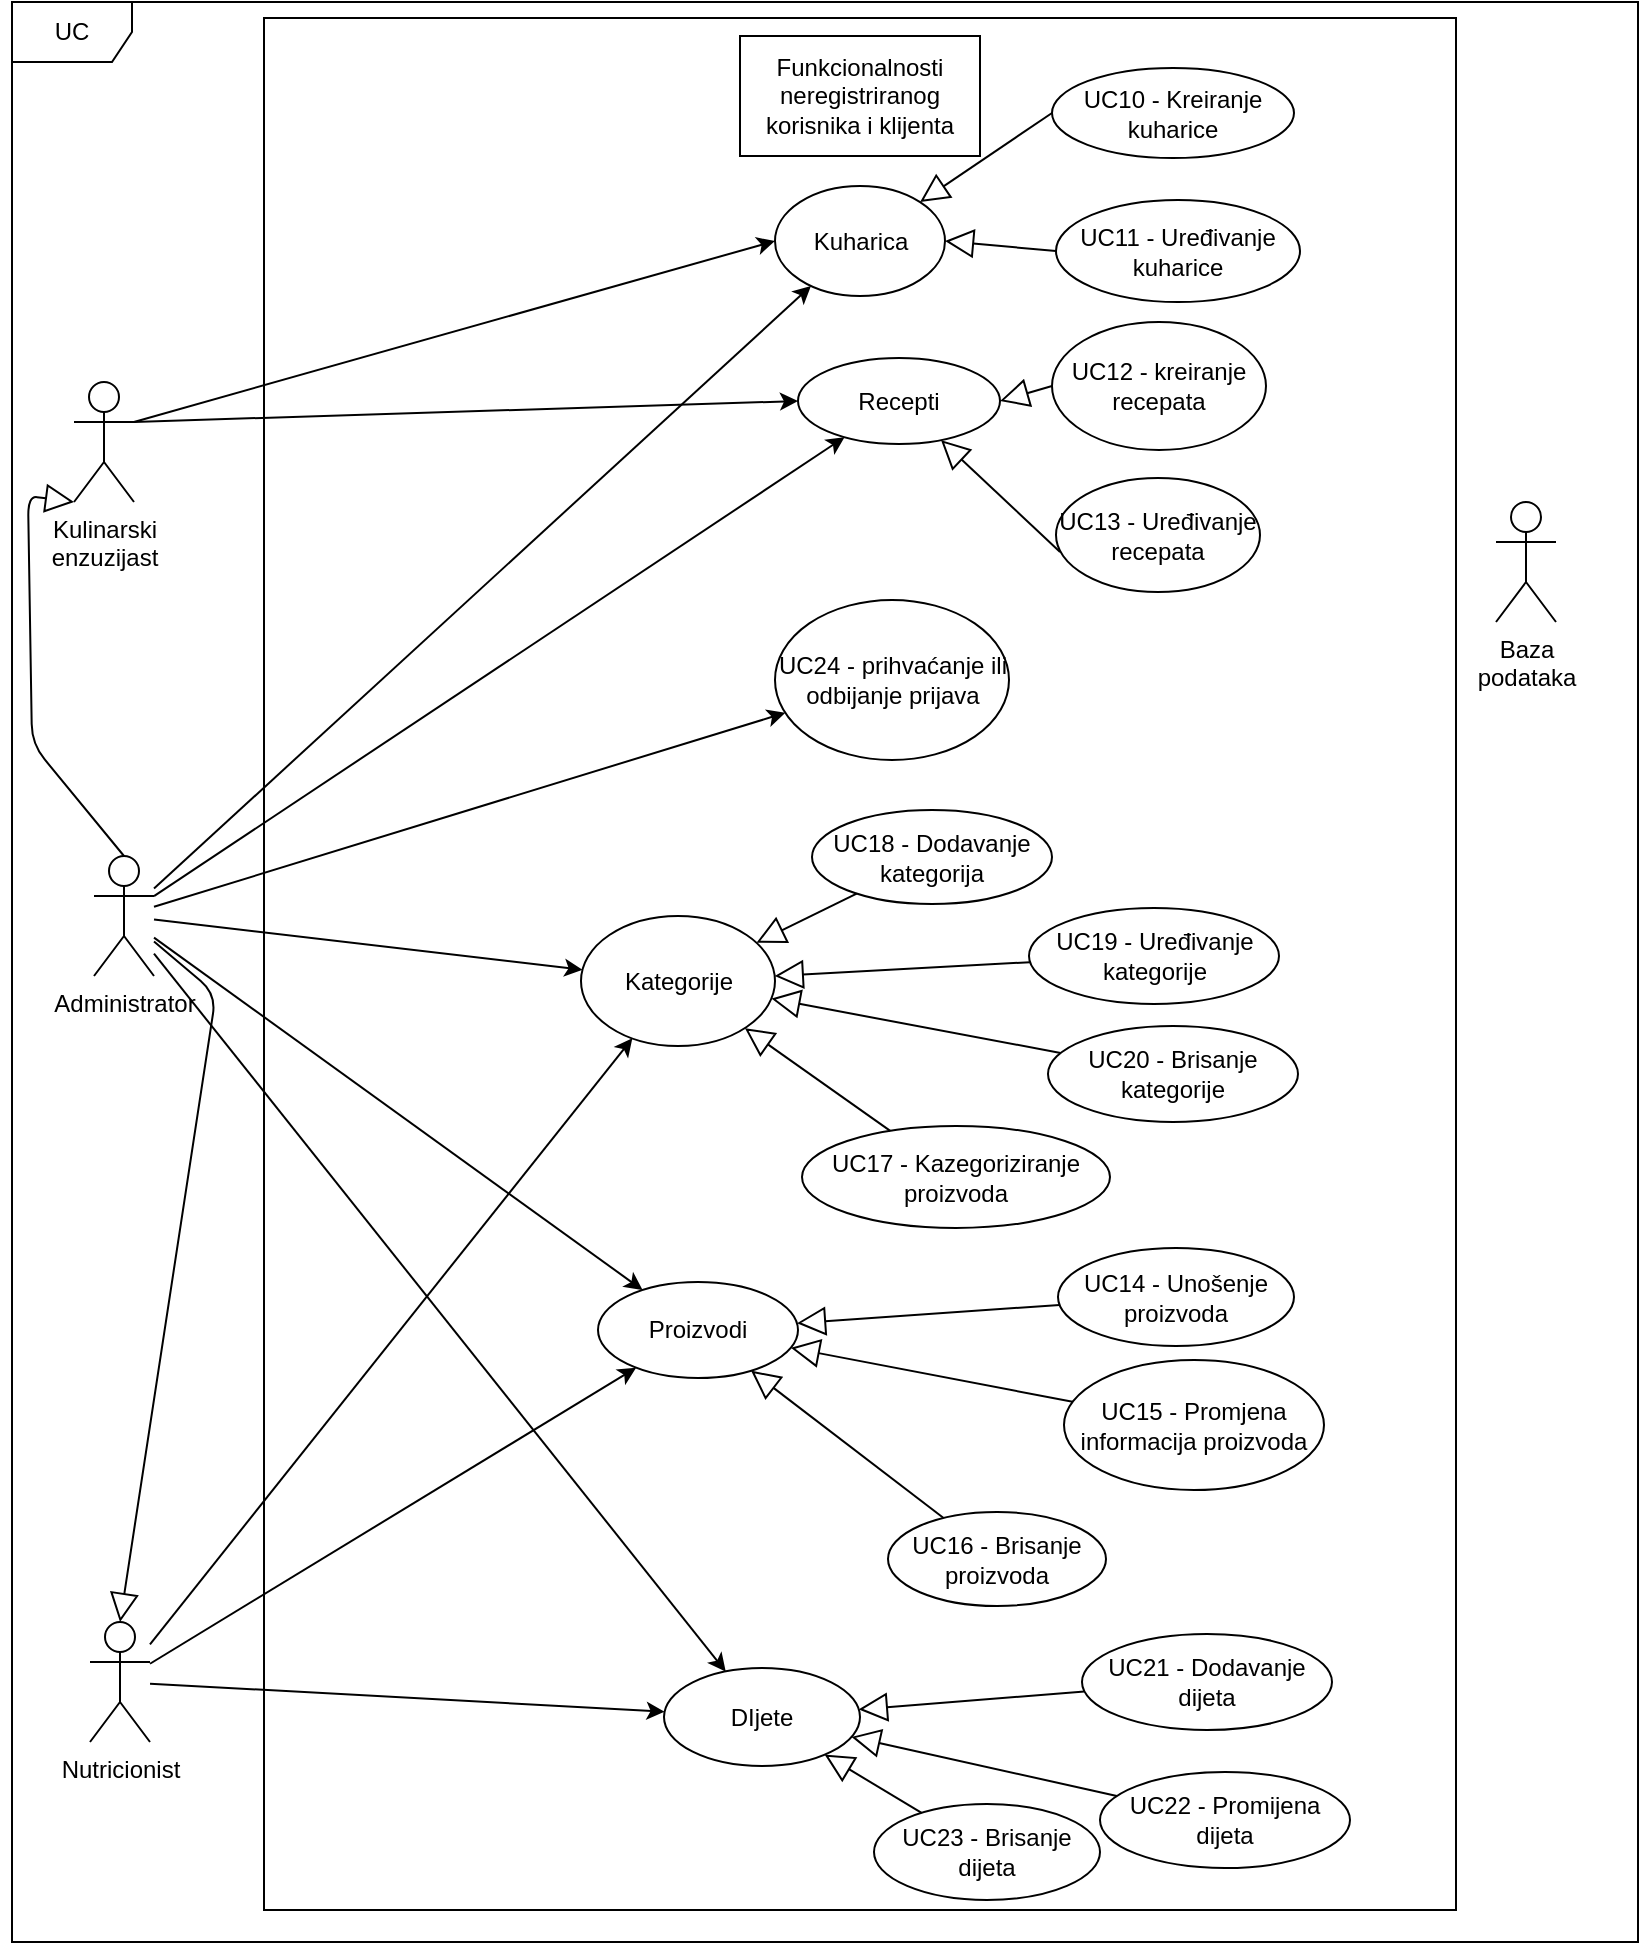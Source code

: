 <mxfile version="22.0.3" type="device">
  <diagram name="Page-1" id="IuWDUzWmtIm5BIKycKUD">
    <mxGraphModel dx="2261" dy="848" grid="0" gridSize="10" guides="1" tooltips="1" connect="1" arrows="1" fold="1" page="1" pageScale="1" pageWidth="827" pageHeight="1169" math="0" shadow="0">
      <root>
        <mxCell id="0" />
        <mxCell id="1" parent="0" />
        <mxCell id="sN1W6ue-IwQGPCZ0PJ_L-9" value="" style="html=1;whiteSpace=wrap;" vertex="1" parent="1">
          <mxGeometry x="130" y="88" width="596" height="946" as="geometry" />
        </mxCell>
        <object label="Kulinarski&lt;br&gt;enzuzijast" id="iZ5z3zRYvJ98u1DtFYDs-2">
          <mxCell style="shape=umlActor;verticalLabelPosition=bottom;verticalAlign=top;html=1;outlineConnect=0;labelBackgroundColor=none;rounded=0;" parent="1" vertex="1">
            <mxGeometry x="35" y="270" width="30" height="60" as="geometry" />
          </mxCell>
        </object>
        <mxCell id="iZ5z3zRYvJ98u1DtFYDs-4" value="Nutricionist" style="shape=umlActor;verticalLabelPosition=bottom;verticalAlign=top;html=1;outlineConnect=0;labelBackgroundColor=none;rounded=0;" parent="1" vertex="1">
          <mxGeometry x="43" y="890" width="30" height="60" as="geometry" />
        </mxCell>
        <mxCell id="sN1W6ue-IwQGPCZ0PJ_L-3" value="Baza&lt;br&gt;podataka" style="shape=umlActor;verticalLabelPosition=bottom;verticalAlign=top;html=1;outlineConnect=0;" vertex="1" parent="1">
          <mxGeometry x="746" y="330" width="30" height="60" as="geometry" />
        </mxCell>
        <mxCell id="sN1W6ue-IwQGPCZ0PJ_L-7" value="UC" style="shape=umlFrame;whiteSpace=wrap;html=1;pointerEvents=0;" vertex="1" parent="1">
          <mxGeometry x="4" y="80" width="813" height="970" as="geometry" />
        </mxCell>
        <mxCell id="sN1W6ue-IwQGPCZ0PJ_L-10" value="Funkcionalnosti neregistriranog korisnika i klijenta" style="rounded=0;whiteSpace=wrap;html=1;" vertex="1" parent="1">
          <mxGeometry x="368" y="97" width="120" height="60" as="geometry" />
        </mxCell>
        <mxCell id="sN1W6ue-IwQGPCZ0PJ_L-17" value="Kuharica" style="ellipse;whiteSpace=wrap;html=1;" vertex="1" parent="1">
          <mxGeometry x="385.5" y="172" width="85" height="55" as="geometry" />
        </mxCell>
        <mxCell id="sN1W6ue-IwQGPCZ0PJ_L-18" value="UC10 - Kreiranje kuharice" style="ellipse;whiteSpace=wrap;html=1;" vertex="1" parent="1">
          <mxGeometry x="524" y="113" width="121" height="45" as="geometry" />
        </mxCell>
        <mxCell id="sN1W6ue-IwQGPCZ0PJ_L-19" value="UC11 - Uređivanje kuharice" style="ellipse;whiteSpace=wrap;html=1;" vertex="1" parent="1">
          <mxGeometry x="526" y="179" width="122" height="51" as="geometry" />
        </mxCell>
        <mxCell id="sN1W6ue-IwQGPCZ0PJ_L-20" value="" style="endArrow=classic;html=1;exitX=1;exitY=0.333;exitDx=0;exitDy=0;exitPerimeter=0;entryX=0;entryY=0.5;entryDx=0;entryDy=0;" edge="1" parent="1" source="iZ5z3zRYvJ98u1DtFYDs-2" target="sN1W6ue-IwQGPCZ0PJ_L-17">
          <mxGeometry width="50" height="50" relative="1" as="geometry">
            <mxPoint x="667" y="405" as="sourcePoint" />
            <mxPoint x="717" y="355" as="targetPoint" />
          </mxGeometry>
        </mxCell>
        <mxCell id="sN1W6ue-IwQGPCZ0PJ_L-21" value="" style="edgeStyle=none;html=1;endArrow=block;endFill=0;endSize=12;verticalAlign=bottom;exitX=0;exitY=0.5;exitDx=0;exitDy=0;entryX=1;entryY=0.5;entryDx=0;entryDy=0;" edge="1" parent="1" source="sN1W6ue-IwQGPCZ0PJ_L-19" target="sN1W6ue-IwQGPCZ0PJ_L-17">
          <mxGeometry width="160" relative="1" as="geometry">
            <mxPoint x="612" y="380" as="sourcePoint" />
            <mxPoint x="772" y="380" as="targetPoint" />
          </mxGeometry>
        </mxCell>
        <mxCell id="sN1W6ue-IwQGPCZ0PJ_L-23" value="" style="edgeStyle=none;html=1;endArrow=block;endFill=0;endSize=12;verticalAlign=bottom;entryX=1;entryY=0;entryDx=0;entryDy=0;exitX=0;exitY=0.5;exitDx=0;exitDy=0;" edge="1" parent="1" source="sN1W6ue-IwQGPCZ0PJ_L-18" target="sN1W6ue-IwQGPCZ0PJ_L-17">
          <mxGeometry width="160" relative="1" as="geometry">
            <mxPoint x="612" y="380" as="sourcePoint" />
            <mxPoint x="772" y="380" as="targetPoint" />
          </mxGeometry>
        </mxCell>
        <mxCell id="sN1W6ue-IwQGPCZ0PJ_L-24" value="Recepti" style="ellipse;whiteSpace=wrap;html=1;" vertex="1" parent="1">
          <mxGeometry x="397" y="258" width="101" height="43" as="geometry" />
        </mxCell>
        <mxCell id="sN1W6ue-IwQGPCZ0PJ_L-25" value="UC12 - kreiranje recepata" style="ellipse;whiteSpace=wrap;html=1;" vertex="1" parent="1">
          <mxGeometry x="524" y="240" width="107" height="64" as="geometry" />
        </mxCell>
        <mxCell id="sN1W6ue-IwQGPCZ0PJ_L-26" value="UC13 - Uređivanje recepata" style="ellipse;whiteSpace=wrap;html=1;" vertex="1" parent="1">
          <mxGeometry x="526" y="318" width="102" height="57" as="geometry" />
        </mxCell>
        <mxCell id="sN1W6ue-IwQGPCZ0PJ_L-27" value="" style="endArrow=classic;html=1;exitX=1;exitY=0.333;exitDx=0;exitDy=0;exitPerimeter=0;entryX=0;entryY=0.5;entryDx=0;entryDy=0;" edge="1" parent="1" source="iZ5z3zRYvJ98u1DtFYDs-2" target="sN1W6ue-IwQGPCZ0PJ_L-24">
          <mxGeometry width="50" height="50" relative="1" as="geometry">
            <mxPoint x="547" y="405" as="sourcePoint" />
            <mxPoint x="597" y="355" as="targetPoint" />
          </mxGeometry>
        </mxCell>
        <mxCell id="sN1W6ue-IwQGPCZ0PJ_L-28" value="" style="edgeStyle=none;html=1;endArrow=block;endFill=0;endSize=12;verticalAlign=bottom;exitX=0.02;exitY=0.649;exitDx=0;exitDy=0;exitPerimeter=0;" edge="1" parent="1" source="sN1W6ue-IwQGPCZ0PJ_L-26" target="sN1W6ue-IwQGPCZ0PJ_L-24">
          <mxGeometry width="160" relative="1" as="geometry">
            <mxPoint x="492" y="380" as="sourcePoint" />
            <mxPoint x="652" y="380" as="targetPoint" />
          </mxGeometry>
        </mxCell>
        <mxCell id="sN1W6ue-IwQGPCZ0PJ_L-29" value="" style="edgeStyle=none;html=1;endArrow=block;endFill=0;endSize=12;verticalAlign=bottom;exitX=0;exitY=0.5;exitDx=0;exitDy=0;entryX=1;entryY=0.5;entryDx=0;entryDy=0;" edge="1" parent="1" source="sN1W6ue-IwQGPCZ0PJ_L-25" target="sN1W6ue-IwQGPCZ0PJ_L-24">
          <mxGeometry width="160" relative="1" as="geometry">
            <mxPoint x="492" y="380" as="sourcePoint" />
            <mxPoint x="652" y="380" as="targetPoint" />
          </mxGeometry>
        </mxCell>
        <mxCell id="sN1W6ue-IwQGPCZ0PJ_L-30" value="Administrator" style="shape=umlActor;verticalLabelPosition=bottom;verticalAlign=top;html=1;outlineConnect=0;" vertex="1" parent="1">
          <mxGeometry x="45" y="507" width="30" height="60" as="geometry" />
        </mxCell>
        <mxCell id="sN1W6ue-IwQGPCZ0PJ_L-33" value="" style="edgeStyle=none;html=1;endArrow=block;endFill=0;endSize=12;verticalAlign=bottom;entryX=0.5;entryY=0;entryDx=0;entryDy=0;entryPerimeter=0;" edge="1" parent="1" source="sN1W6ue-IwQGPCZ0PJ_L-30" target="iZ5z3zRYvJ98u1DtFYDs-4">
          <mxGeometry width="160" relative="1" as="geometry">
            <mxPoint x="492" y="620" as="sourcePoint" />
            <mxPoint x="652" y="620" as="targetPoint" />
            <Array as="points">
              <mxPoint x="106" y="576" />
            </Array>
          </mxGeometry>
        </mxCell>
        <mxCell id="sN1W6ue-IwQGPCZ0PJ_L-34" value="" style="edgeStyle=none;html=1;endArrow=block;endFill=0;endSize=12;verticalAlign=bottom;exitX=0.5;exitY=0;exitDx=0;exitDy=0;exitPerimeter=0;entryX=0;entryY=1;entryDx=0;entryDy=0;entryPerimeter=0;" edge="1" parent="1" source="sN1W6ue-IwQGPCZ0PJ_L-30" target="iZ5z3zRYvJ98u1DtFYDs-2">
          <mxGeometry width="160" relative="1" as="geometry">
            <mxPoint x="492" y="620" as="sourcePoint" />
            <mxPoint x="652" y="620" as="targetPoint" />
            <Array as="points">
              <mxPoint x="14" y="451" />
              <mxPoint x="12" y="327" />
            </Array>
          </mxGeometry>
        </mxCell>
        <mxCell id="sN1W6ue-IwQGPCZ0PJ_L-35" value="UC24 - prihvaćanje ili odbijanje prijava" style="ellipse;whiteSpace=wrap;html=1;" vertex="1" parent="1">
          <mxGeometry x="385.5" y="379" width="117" height="80" as="geometry" />
        </mxCell>
        <mxCell id="sN1W6ue-IwQGPCZ0PJ_L-36" value="" style="endArrow=classic;html=1;" edge="1" parent="1" source="sN1W6ue-IwQGPCZ0PJ_L-30" target="sN1W6ue-IwQGPCZ0PJ_L-35">
          <mxGeometry width="50" height="50" relative="1" as="geometry">
            <mxPoint x="547" y="645" as="sourcePoint" />
            <mxPoint x="597" y="595" as="targetPoint" />
          </mxGeometry>
        </mxCell>
        <mxCell id="sN1W6ue-IwQGPCZ0PJ_L-37" value="" style="endArrow=classic;html=1;" edge="1" parent="1" source="sN1W6ue-IwQGPCZ0PJ_L-30" target="sN1W6ue-IwQGPCZ0PJ_L-17">
          <mxGeometry width="50" height="50" relative="1" as="geometry">
            <mxPoint x="547" y="645" as="sourcePoint" />
            <mxPoint x="597" y="595" as="targetPoint" />
          </mxGeometry>
        </mxCell>
        <mxCell id="sN1W6ue-IwQGPCZ0PJ_L-38" value="" style="endArrow=classic;html=1;" edge="1" parent="1" source="sN1W6ue-IwQGPCZ0PJ_L-30" target="sN1W6ue-IwQGPCZ0PJ_L-24">
          <mxGeometry width="50" height="50" relative="1" as="geometry">
            <mxPoint x="547" y="645" as="sourcePoint" />
            <mxPoint x="597" y="595" as="targetPoint" />
          </mxGeometry>
        </mxCell>
        <mxCell id="sN1W6ue-IwQGPCZ0PJ_L-39" value="Proizvodi" style="ellipse;whiteSpace=wrap;html=1;" vertex="1" parent="1">
          <mxGeometry x="297" y="720" width="100" height="48" as="geometry" />
        </mxCell>
        <mxCell id="sN1W6ue-IwQGPCZ0PJ_L-40" value="Kategorije" style="ellipse;whiteSpace=wrap;html=1;" vertex="1" parent="1">
          <mxGeometry x="288.5" y="537" width="97" height="65" as="geometry" />
        </mxCell>
        <mxCell id="sN1W6ue-IwQGPCZ0PJ_L-41" value="DIjete" style="ellipse;whiteSpace=wrap;html=1;" vertex="1" parent="1">
          <mxGeometry x="330" y="913" width="98" height="49" as="geometry" />
        </mxCell>
        <mxCell id="sN1W6ue-IwQGPCZ0PJ_L-42" value="UC14 - Unošenje proizvoda" style="ellipse;whiteSpace=wrap;html=1;" vertex="1" parent="1">
          <mxGeometry x="527" y="703" width="118" height="49" as="geometry" />
        </mxCell>
        <mxCell id="sN1W6ue-IwQGPCZ0PJ_L-56" value="UC15 - Promjena informacija proizvoda" style="ellipse;whiteSpace=wrap;html=1;" vertex="1" parent="1">
          <mxGeometry x="530" y="759" width="130" height="65" as="geometry" />
        </mxCell>
        <mxCell id="sN1W6ue-IwQGPCZ0PJ_L-57" value="UC16 - Brisanje proizvoda" style="ellipse;whiteSpace=wrap;html=1;" vertex="1" parent="1">
          <mxGeometry x="442" y="835" width="109" height="47" as="geometry" />
        </mxCell>
        <mxCell id="sN1W6ue-IwQGPCZ0PJ_L-58" value="UC17 - Kazegoriziranje proizvoda" style="ellipse;whiteSpace=wrap;html=1;" vertex="1" parent="1">
          <mxGeometry x="399" y="642" width="154" height="51" as="geometry" />
        </mxCell>
        <mxCell id="sN1W6ue-IwQGPCZ0PJ_L-59" value="UC18 - Dodavanje kategorija" style="ellipse;whiteSpace=wrap;html=1;" vertex="1" parent="1">
          <mxGeometry x="404" y="484" width="120" height="47" as="geometry" />
        </mxCell>
        <mxCell id="sN1W6ue-IwQGPCZ0PJ_L-60" value="UC19 - Uređivanje kategorije" style="ellipse;whiteSpace=wrap;html=1;" vertex="1" parent="1">
          <mxGeometry x="512.5" y="533" width="125" height="48" as="geometry" />
        </mxCell>
        <mxCell id="sN1W6ue-IwQGPCZ0PJ_L-61" value="UC20 - Brisanje kategorije" style="ellipse;whiteSpace=wrap;html=1;" vertex="1" parent="1">
          <mxGeometry x="522" y="592" width="125" height="48" as="geometry" />
        </mxCell>
        <mxCell id="sN1W6ue-IwQGPCZ0PJ_L-63" value="UC21 - Dodavanje dijeta" style="ellipse;whiteSpace=wrap;html=1;" vertex="1" parent="1">
          <mxGeometry x="539" y="896" width="125" height="48" as="geometry" />
        </mxCell>
        <mxCell id="sN1W6ue-IwQGPCZ0PJ_L-64" value="UC22 - Promijena dijeta" style="ellipse;whiteSpace=wrap;html=1;" vertex="1" parent="1">
          <mxGeometry x="548" y="965" width="125" height="48" as="geometry" />
        </mxCell>
        <mxCell id="sN1W6ue-IwQGPCZ0PJ_L-65" value="UC23 - Brisanje dijeta" style="ellipse;whiteSpace=wrap;html=1;" vertex="1" parent="1">
          <mxGeometry x="435" y="981" width="113" height="48" as="geometry" />
        </mxCell>
        <mxCell id="sN1W6ue-IwQGPCZ0PJ_L-66" value="" style="endArrow=classic;html=1;" edge="1" parent="1" source="sN1W6ue-IwQGPCZ0PJ_L-30" target="sN1W6ue-IwQGPCZ0PJ_L-40">
          <mxGeometry width="50" height="50" relative="1" as="geometry">
            <mxPoint x="549" y="789" as="sourcePoint" />
            <mxPoint x="599" y="739" as="targetPoint" />
          </mxGeometry>
        </mxCell>
        <mxCell id="sN1W6ue-IwQGPCZ0PJ_L-67" value="" style="endArrow=classic;html=1;" edge="1" parent="1" source="sN1W6ue-IwQGPCZ0PJ_L-30" target="sN1W6ue-IwQGPCZ0PJ_L-39">
          <mxGeometry width="50" height="50" relative="1" as="geometry">
            <mxPoint x="549" y="789" as="sourcePoint" />
            <mxPoint x="599" y="739" as="targetPoint" />
          </mxGeometry>
        </mxCell>
        <mxCell id="sN1W6ue-IwQGPCZ0PJ_L-68" value="" style="endArrow=classic;html=1;" edge="1" parent="1" source="sN1W6ue-IwQGPCZ0PJ_L-30" target="sN1W6ue-IwQGPCZ0PJ_L-41">
          <mxGeometry width="50" height="50" relative="1" as="geometry">
            <mxPoint x="549" y="789" as="sourcePoint" />
            <mxPoint x="599" y="739" as="targetPoint" />
          </mxGeometry>
        </mxCell>
        <mxCell id="sN1W6ue-IwQGPCZ0PJ_L-69" value="" style="endArrow=classic;html=1;" edge="1" parent="1" source="iZ5z3zRYvJ98u1DtFYDs-4" target="sN1W6ue-IwQGPCZ0PJ_L-40">
          <mxGeometry width="50" height="50" relative="1" as="geometry">
            <mxPoint x="549" y="789" as="sourcePoint" />
            <mxPoint x="599" y="739" as="targetPoint" />
          </mxGeometry>
        </mxCell>
        <mxCell id="sN1W6ue-IwQGPCZ0PJ_L-70" value="" style="endArrow=classic;html=1;" edge="1" parent="1" source="iZ5z3zRYvJ98u1DtFYDs-4" target="sN1W6ue-IwQGPCZ0PJ_L-39">
          <mxGeometry width="50" height="50" relative="1" as="geometry">
            <mxPoint x="549" y="789" as="sourcePoint" />
            <mxPoint x="599" y="739" as="targetPoint" />
          </mxGeometry>
        </mxCell>
        <mxCell id="sN1W6ue-IwQGPCZ0PJ_L-71" value="" style="endArrow=classic;html=1;" edge="1" parent="1" source="iZ5z3zRYvJ98u1DtFYDs-4" target="sN1W6ue-IwQGPCZ0PJ_L-41">
          <mxGeometry width="50" height="50" relative="1" as="geometry">
            <mxPoint x="549" y="789" as="sourcePoint" />
            <mxPoint x="599" y="739" as="targetPoint" />
          </mxGeometry>
        </mxCell>
        <mxCell id="sN1W6ue-IwQGPCZ0PJ_L-72" value="" style="edgeStyle=none;html=1;endArrow=block;endFill=0;endSize=12;verticalAlign=bottom;" edge="1" parent="1" source="sN1W6ue-IwQGPCZ0PJ_L-59" target="sN1W6ue-IwQGPCZ0PJ_L-40">
          <mxGeometry width="160" relative="1" as="geometry">
            <mxPoint x="494" y="524" as="sourcePoint" />
            <mxPoint x="654" y="524" as="targetPoint" />
          </mxGeometry>
        </mxCell>
        <mxCell id="sN1W6ue-IwQGPCZ0PJ_L-73" value="" style="edgeStyle=none;html=1;endArrow=block;endFill=0;endSize=12;verticalAlign=bottom;" edge="1" parent="1" source="sN1W6ue-IwQGPCZ0PJ_L-60" target="sN1W6ue-IwQGPCZ0PJ_L-40">
          <mxGeometry width="160" relative="1" as="geometry">
            <mxPoint x="494" y="524" as="sourcePoint" />
            <mxPoint x="654" y="524" as="targetPoint" />
          </mxGeometry>
        </mxCell>
        <mxCell id="sN1W6ue-IwQGPCZ0PJ_L-74" value="" style="edgeStyle=none;html=1;endArrow=block;endFill=0;endSize=12;verticalAlign=bottom;" edge="1" parent="1" source="sN1W6ue-IwQGPCZ0PJ_L-61" target="sN1W6ue-IwQGPCZ0PJ_L-40">
          <mxGeometry width="160" relative="1" as="geometry">
            <mxPoint x="494" y="524" as="sourcePoint" />
            <mxPoint x="654" y="524" as="targetPoint" />
          </mxGeometry>
        </mxCell>
        <mxCell id="sN1W6ue-IwQGPCZ0PJ_L-76" value="" style="edgeStyle=none;html=1;endArrow=block;endFill=0;endSize=12;verticalAlign=bottom;" edge="1" parent="1" source="sN1W6ue-IwQGPCZ0PJ_L-42" target="sN1W6ue-IwQGPCZ0PJ_L-39">
          <mxGeometry width="160" relative="1" as="geometry">
            <mxPoint x="494" y="644" as="sourcePoint" />
            <mxPoint x="654" y="644" as="targetPoint" />
          </mxGeometry>
        </mxCell>
        <mxCell id="sN1W6ue-IwQGPCZ0PJ_L-77" value="" style="edgeStyle=none;html=1;endArrow=block;endFill=0;endSize=12;verticalAlign=bottom;" edge="1" parent="1" source="sN1W6ue-IwQGPCZ0PJ_L-56" target="sN1W6ue-IwQGPCZ0PJ_L-39">
          <mxGeometry width="160" relative="1" as="geometry">
            <mxPoint x="494" y="644" as="sourcePoint" />
            <mxPoint x="654" y="644" as="targetPoint" />
          </mxGeometry>
        </mxCell>
        <mxCell id="sN1W6ue-IwQGPCZ0PJ_L-78" value="" style="edgeStyle=none;html=1;endArrow=block;endFill=0;endSize=12;verticalAlign=bottom;" edge="1" parent="1" source="sN1W6ue-IwQGPCZ0PJ_L-57" target="sN1W6ue-IwQGPCZ0PJ_L-39">
          <mxGeometry width="160" relative="1" as="geometry">
            <mxPoint x="494" y="644" as="sourcePoint" />
            <mxPoint x="654" y="644" as="targetPoint" />
          </mxGeometry>
        </mxCell>
        <mxCell id="sN1W6ue-IwQGPCZ0PJ_L-79" value="" style="edgeStyle=none;html=1;endArrow=block;endFill=0;endSize=12;verticalAlign=bottom;" edge="1" parent="1" source="sN1W6ue-IwQGPCZ0PJ_L-63" target="sN1W6ue-IwQGPCZ0PJ_L-41">
          <mxGeometry width="160" relative="1" as="geometry">
            <mxPoint x="494" y="644" as="sourcePoint" />
            <mxPoint x="654" y="644" as="targetPoint" />
          </mxGeometry>
        </mxCell>
        <mxCell id="sN1W6ue-IwQGPCZ0PJ_L-80" value="" style="edgeStyle=none;html=1;endArrow=block;endFill=0;endSize=12;verticalAlign=bottom;" edge="1" parent="1" source="sN1W6ue-IwQGPCZ0PJ_L-64" target="sN1W6ue-IwQGPCZ0PJ_L-41">
          <mxGeometry width="160" relative="1" as="geometry">
            <mxPoint x="494" y="644" as="sourcePoint" />
            <mxPoint x="654" y="644" as="targetPoint" />
          </mxGeometry>
        </mxCell>
        <mxCell id="sN1W6ue-IwQGPCZ0PJ_L-81" value="" style="edgeStyle=none;html=1;endArrow=block;endFill=0;endSize=12;verticalAlign=bottom;" edge="1" parent="1" source="sN1W6ue-IwQGPCZ0PJ_L-65" target="sN1W6ue-IwQGPCZ0PJ_L-41">
          <mxGeometry width="160" relative="1" as="geometry">
            <mxPoint x="494" y="644" as="sourcePoint" />
            <mxPoint x="654" y="644" as="targetPoint" />
          </mxGeometry>
        </mxCell>
        <mxCell id="sN1W6ue-IwQGPCZ0PJ_L-82" value="" style="edgeStyle=none;html=1;endArrow=block;endFill=0;endSize=12;verticalAlign=bottom;" edge="1" parent="1" source="sN1W6ue-IwQGPCZ0PJ_L-58" target="sN1W6ue-IwQGPCZ0PJ_L-40">
          <mxGeometry width="160" relative="1" as="geometry">
            <mxPoint x="494" y="644" as="sourcePoint" />
            <mxPoint x="654" y="644" as="targetPoint" />
          </mxGeometry>
        </mxCell>
      </root>
    </mxGraphModel>
  </diagram>
</mxfile>
